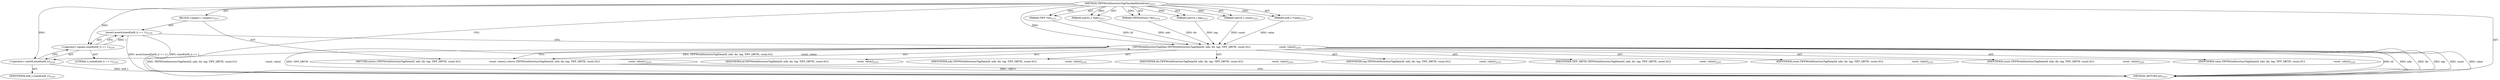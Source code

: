 digraph "TIFFWriteDirectoryTagCheckedSbyteArray" {  
"69928" [label = <(METHOD,TIFFWriteDirectoryTagCheckedSbyteArray)<SUB>2213</SUB>> ]
"69929" [label = <(PARAM,TIFF *tif)<SUB>2213</SUB>> ]
"69930" [label = <(PARAM,uint32_t *ndir)<SUB>2213</SUB>> ]
"69931" [label = <(PARAM,TIFFDirEntry *dir)<SUB>2214</SUB>> ]
"69932" [label = <(PARAM,uint16_t tag)<SUB>2215</SUB>> ]
"69933" [label = <(PARAM,uint32_t count)<SUB>2215</SUB>> ]
"69934" [label = <(PARAM,int8_t *value)<SUB>2216</SUB>> ]
"69935" [label = <(BLOCK,&lt;empty&gt;,&lt;empty&gt;)<SUB>2217</SUB>> ]
"69936" [label = <(assert,assert(sizeof(int8_t) == 1))<SUB>2218</SUB>> ]
"69937" [label = <(&lt;operator&gt;.equals,sizeof(int8_t) == 1)<SUB>2218</SUB>> ]
"69938" [label = <(&lt;operator&gt;.sizeOf,sizeof(int8_t))<SUB>2218</SUB>> ]
"69939" [label = <(IDENTIFIER,int8_t,sizeof(int8_t))<SUB>2218</SUB>> ]
"69940" [label = <(LITERAL,1,sizeof(int8_t) == 1)<SUB>2218</SUB>> ]
"69941" [label = <(RETURN,return (TIFFWriteDirectoryTagData(tif, ndir, dir, tag, TIFF_SBYTE, count,\012                                      count, value));,return (TIFFWriteDirectoryTagData(tif, ndir, dir, tag, TIFF_SBYTE, count,\012                                      count, value));)<SUB>2219</SUB>> ]
"69942" [label = <(TIFFWriteDirectoryTagData,TIFFWriteDirectoryTagData(tif, ndir, dir, tag, TIFF_SBYTE, count,\012                                      count, value))<SUB>2219</SUB>> ]
"69943" [label = <(IDENTIFIER,tif,TIFFWriteDirectoryTagData(tif, ndir, dir, tag, TIFF_SBYTE, count,\012                                      count, value))<SUB>2219</SUB>> ]
"69944" [label = <(IDENTIFIER,ndir,TIFFWriteDirectoryTagData(tif, ndir, dir, tag, TIFF_SBYTE, count,\012                                      count, value))<SUB>2219</SUB>> ]
"69945" [label = <(IDENTIFIER,dir,TIFFWriteDirectoryTagData(tif, ndir, dir, tag, TIFF_SBYTE, count,\012                                      count, value))<SUB>2219</SUB>> ]
"69946" [label = <(IDENTIFIER,tag,TIFFWriteDirectoryTagData(tif, ndir, dir, tag, TIFF_SBYTE, count,\012                                      count, value))<SUB>2219</SUB>> ]
"69947" [label = <(IDENTIFIER,TIFF_SBYTE,TIFFWriteDirectoryTagData(tif, ndir, dir, tag, TIFF_SBYTE, count,\012                                      count, value))<SUB>2219</SUB>> ]
"69948" [label = <(IDENTIFIER,count,TIFFWriteDirectoryTagData(tif, ndir, dir, tag, TIFF_SBYTE, count,\012                                      count, value))<SUB>2219</SUB>> ]
"69949" [label = <(IDENTIFIER,count,TIFFWriteDirectoryTagData(tif, ndir, dir, tag, TIFF_SBYTE, count,\012                                      count, value))<SUB>2220</SUB>> ]
"69950" [label = <(IDENTIFIER,value,TIFFWriteDirectoryTagData(tif, ndir, dir, tag, TIFF_SBYTE, count,\012                                      count, value))<SUB>2220</SUB>> ]
"69951" [label = <(METHOD_RETURN,int)<SUB>2213</SUB>> ]
  "69928" -> "69929"  [ label = "AST: "] 
  "69928" -> "69930"  [ label = "AST: "] 
  "69928" -> "69931"  [ label = "AST: "] 
  "69928" -> "69932"  [ label = "AST: "] 
  "69928" -> "69933"  [ label = "AST: "] 
  "69928" -> "69934"  [ label = "AST: "] 
  "69928" -> "69935"  [ label = "AST: "] 
  "69928" -> "69951"  [ label = "AST: "] 
  "69935" -> "69936"  [ label = "AST: "] 
  "69935" -> "69941"  [ label = "AST: "] 
  "69936" -> "69937"  [ label = "AST: "] 
  "69937" -> "69938"  [ label = "AST: "] 
  "69937" -> "69940"  [ label = "AST: "] 
  "69938" -> "69939"  [ label = "AST: "] 
  "69941" -> "69942"  [ label = "AST: "] 
  "69942" -> "69943"  [ label = "AST: "] 
  "69942" -> "69944"  [ label = "AST: "] 
  "69942" -> "69945"  [ label = "AST: "] 
  "69942" -> "69946"  [ label = "AST: "] 
  "69942" -> "69947"  [ label = "AST: "] 
  "69942" -> "69948"  [ label = "AST: "] 
  "69942" -> "69949"  [ label = "AST: "] 
  "69942" -> "69950"  [ label = "AST: "] 
  "69936" -> "69942"  [ label = "CFG: "] 
  "69941" -> "69951"  [ label = "CFG: "] 
  "69937" -> "69936"  [ label = "CFG: "] 
  "69942" -> "69941"  [ label = "CFG: "] 
  "69938" -> "69937"  [ label = "CFG: "] 
  "69928" -> "69938"  [ label = "CFG: "] 
  "69941" -> "69951"  [ label = "DDG: &lt;RET&gt;"] 
  "69936" -> "69951"  [ label = "DDG: sizeof(int8_t) == 1"] 
  "69936" -> "69951"  [ label = "DDG: assert(sizeof(int8_t) == 1)"] 
  "69942" -> "69951"  [ label = "DDG: tif"] 
  "69942" -> "69951"  [ label = "DDG: ndir"] 
  "69942" -> "69951"  [ label = "DDG: dir"] 
  "69942" -> "69951"  [ label = "DDG: tag"] 
  "69942" -> "69951"  [ label = "DDG: count"] 
  "69942" -> "69951"  [ label = "DDG: value"] 
  "69942" -> "69951"  [ label = "DDG: TIFFWriteDirectoryTagData(tif, ndir, dir, tag, TIFF_SBYTE, count,\012                                      count, value)"] 
  "69938" -> "69951"  [ label = "DDG: int8_t"] 
  "69942" -> "69951"  [ label = "DDG: TIFF_SBYTE"] 
  "69928" -> "69929"  [ label = "DDG: "] 
  "69928" -> "69930"  [ label = "DDG: "] 
  "69928" -> "69931"  [ label = "DDG: "] 
  "69928" -> "69932"  [ label = "DDG: "] 
  "69928" -> "69933"  [ label = "DDG: "] 
  "69928" -> "69934"  [ label = "DDG: "] 
  "69942" -> "69941"  [ label = "DDG: TIFFWriteDirectoryTagData(tif, ndir, dir, tag, TIFF_SBYTE, count,\012                                      count, value)"] 
  "69937" -> "69936"  [ label = "DDG: 1"] 
  "69928" -> "69937"  [ label = "DDG: "] 
  "69929" -> "69942"  [ label = "DDG: tif"] 
  "69928" -> "69942"  [ label = "DDG: "] 
  "69930" -> "69942"  [ label = "DDG: ndir"] 
  "69931" -> "69942"  [ label = "DDG: dir"] 
  "69932" -> "69942"  [ label = "DDG: tag"] 
  "69933" -> "69942"  [ label = "DDG: count"] 
  "69934" -> "69942"  [ label = "DDG: value"] 
  "69928" -> "69938"  [ label = "DDG: "] 
}
